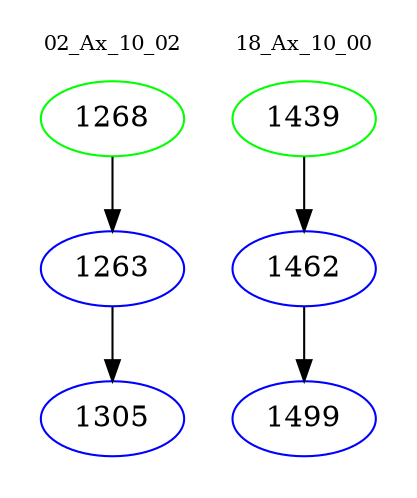 digraph{
subgraph cluster_0 {
color = white
label = "02_Ax_10_02";
fontsize=10;
T0_1268 [label="1268", color="green"]
T0_1268 -> T0_1263 [color="black"]
T0_1263 [label="1263", color="blue"]
T0_1263 -> T0_1305 [color="black"]
T0_1305 [label="1305", color="blue"]
}
subgraph cluster_1 {
color = white
label = "18_Ax_10_00";
fontsize=10;
T1_1439 [label="1439", color="green"]
T1_1439 -> T1_1462 [color="black"]
T1_1462 [label="1462", color="blue"]
T1_1462 -> T1_1499 [color="black"]
T1_1499 [label="1499", color="blue"]
}
}
